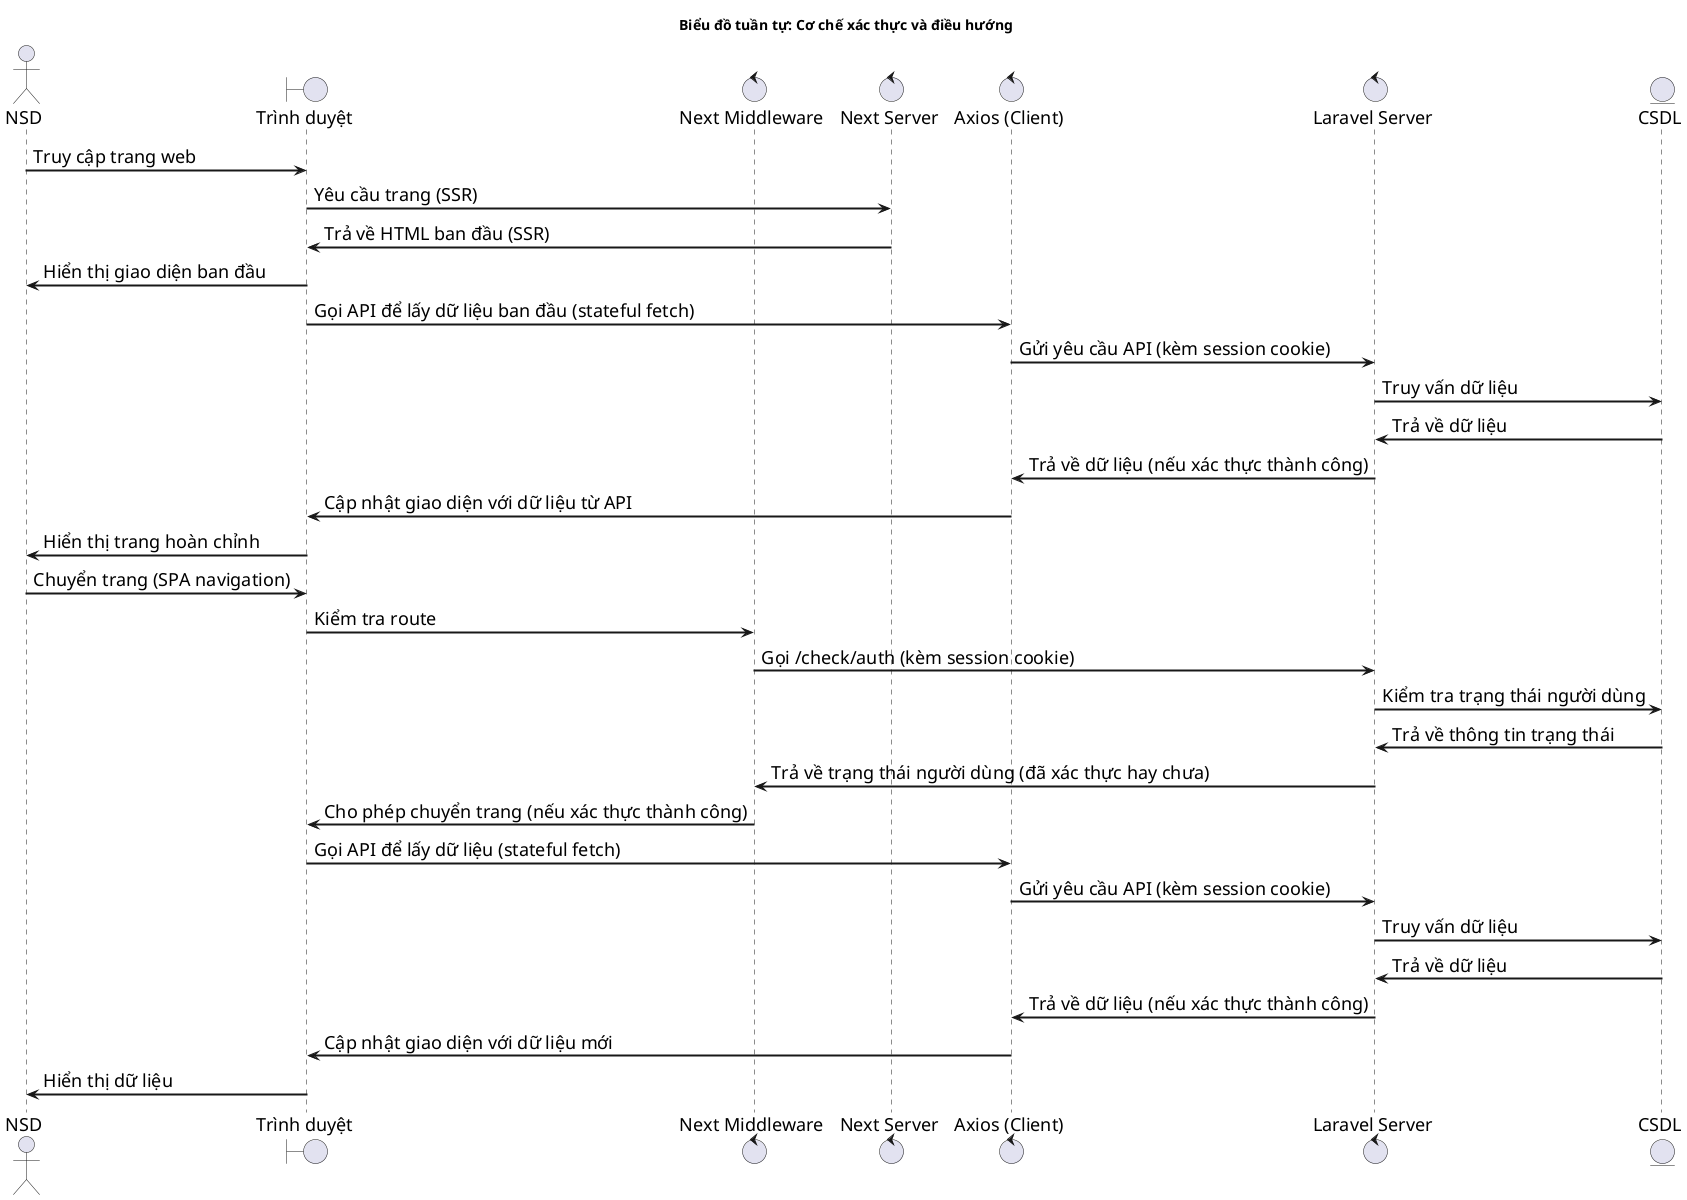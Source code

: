 @startuml

skinparam defaultFontSize 18
skinparam classBorderThickness 2
skinparam arrowThickness 2
skinparam classFontSize 18
skinparam noteFontSize 16

actor "NSD" as User
boundary "Trình duyệt" as Browser
control "Next Middleware" as Middleware
control "Next Server" as NextServer
control "Axios (Client)" as Axios
control "Laravel Server" as Laravel
entity "CSDL" as Database

' Bước 1: Người dùng truy cập trang web
User -> Browser: Truy cập trang web
Browser -> NextServer: Yêu cầu trang (SSR)
NextServer -> Browser: Trả về HTML ban đầu (SSR)
Browser -> User: Hiển thị giao diện ban đầu
Browser -> Axios: Gọi API để lấy dữ liệu ban đầu (stateful fetch)
Axios -> Laravel: Gửi yêu cầu API (kèm session cookie)
Laravel -> Database: Truy vấn dữ liệu
Database -> Laravel: Trả về dữ liệu
Laravel -> Axios: Trả về dữ liệu (nếu xác thực thành công)
Axios -> Browser: Cập nhật giao diện với dữ liệu từ API
Browser -> User: Hiển thị trang hoàn chỉnh

' Bước 2: Người dùng chuyển trang trong SPA
User -> Browser: Chuyển trang (SPA navigation)
Browser -> Middleware: Kiểm tra route
Middleware -> Laravel: Gọi /check/auth (kèm session cookie)
Laravel -> Database: Kiểm tra trạng thái người dùng
Database -> Laravel: Trả về thông tin trạng thái
Laravel -> Middleware: Trả về trạng thái người dùng (đã xác thực hay chưa)
Middleware -> Browser: Cho phép chuyển trang (nếu xác thực thành công)

' Bước 3: Client fetch dữ liệu từ backend
Browser -> Axios: Gọi API để lấy dữ liệu (stateful fetch)
Axios -> Laravel: Gửi yêu cầu API (kèm session cookie)
Laravel -> Database: Truy vấn dữ liệu
Database -> Laravel: Trả về dữ liệu
Laravel -> Axios: Trả về dữ liệu (nếu xác thực thành công)
Axios -> Browser: Cập nhật giao diện với dữ liệu mới
Browser -> User: Hiển thị dữ liệu

' Tiêu đề biểu đồ
title Biểu đồ tuần tự: Cơ chế xác thực và điều hướng

@enduml